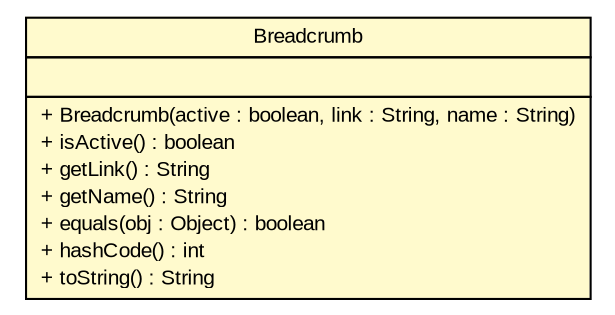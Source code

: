 #!/usr/local/bin/dot
#
# Class diagram 
# Generated by UMLGraph version R5_6 (http://www.umlgraph.org/)
#

digraph G {
	edge [fontname="arial",fontsize=10,labelfontname="arial",labelfontsize=10];
	node [fontname="arial",fontsize=10,shape=plaintext];
	nodesep=0.25;
	ranksep=0.5;
	// br.gov.to.sefaz.seg.domain.Breadcrumb
	c868 [label=<<table title="br.gov.to.sefaz.seg.domain.Breadcrumb" border="0" cellborder="1" cellspacing="0" cellpadding="2" port="p" bgcolor="lemonChiffon" href="./Breadcrumb.html">
		<tr><td><table border="0" cellspacing="0" cellpadding="1">
<tr><td align="center" balign="center"> Breadcrumb </td></tr>
		</table></td></tr>
		<tr><td><table border="0" cellspacing="0" cellpadding="1">
<tr><td align="left" balign="left">  </td></tr>
		</table></td></tr>
		<tr><td><table border="0" cellspacing="0" cellpadding="1">
<tr><td align="left" balign="left"> + Breadcrumb(active : boolean, link : String, name : String) </td></tr>
<tr><td align="left" balign="left"> + isActive() : boolean </td></tr>
<tr><td align="left" balign="left"> + getLink() : String </td></tr>
<tr><td align="left" balign="left"> + getName() : String </td></tr>
<tr><td align="left" balign="left"> + equals(obj : Object) : boolean </td></tr>
<tr><td align="left" balign="left"> + hashCode() : int </td></tr>
<tr><td align="left" balign="left"> + toString() : String </td></tr>
		</table></td></tr>
		</table>>, URL="./Breadcrumb.html", fontname="arial", fontcolor="black", fontsize=10.0];
}

